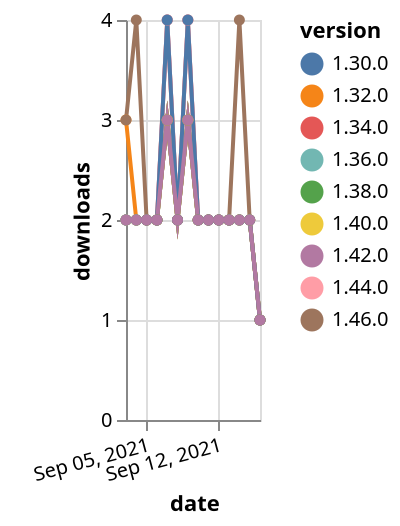 {"$schema": "https://vega.github.io/schema/vega-lite/v5.json", "description": "A simple bar chart with embedded data.", "data": {"values": [{"date": "2021-09-03", "total": 2445, "delta": 2, "version": "1.34.0"}, {"date": "2021-09-04", "total": 2447, "delta": 2, "version": "1.34.0"}, {"date": "2021-09-05", "total": 2449, "delta": 2, "version": "1.34.0"}, {"date": "2021-09-06", "total": 2451, "delta": 2, "version": "1.34.0"}, {"date": "2021-09-07", "total": 2455, "delta": 4, "version": "1.34.0"}, {"date": "2021-09-08", "total": 2457, "delta": 2, "version": "1.34.0"}, {"date": "2021-09-09", "total": 2461, "delta": 4, "version": "1.34.0"}, {"date": "2021-09-10", "total": 2463, "delta": 2, "version": "1.34.0"}, {"date": "2021-09-11", "total": 2465, "delta": 2, "version": "1.34.0"}, {"date": "2021-09-12", "total": 2467, "delta": 2, "version": "1.34.0"}, {"date": "2021-09-13", "total": 2469, "delta": 2, "version": "1.34.0"}, {"date": "2021-09-14", "total": 2471, "delta": 2, "version": "1.34.0"}, {"date": "2021-09-15", "total": 2473, "delta": 2, "version": "1.34.0"}, {"date": "2021-09-16", "total": 2474, "delta": 1, "version": "1.34.0"}, {"date": "2021-09-03", "total": 2617, "delta": 3, "version": "1.32.0"}, {"date": "2021-09-04", "total": 2619, "delta": 2, "version": "1.32.0"}, {"date": "2021-09-05", "total": 2621, "delta": 2, "version": "1.32.0"}, {"date": "2021-09-06", "total": 2623, "delta": 2, "version": "1.32.0"}, {"date": "2021-09-07", "total": 2626, "delta": 3, "version": "1.32.0"}, {"date": "2021-09-08", "total": 2628, "delta": 2, "version": "1.32.0"}, {"date": "2021-09-09", "total": 2631, "delta": 3, "version": "1.32.0"}, {"date": "2021-09-10", "total": 2633, "delta": 2, "version": "1.32.0"}, {"date": "2021-09-11", "total": 2635, "delta": 2, "version": "1.32.0"}, {"date": "2021-09-12", "total": 2637, "delta": 2, "version": "1.32.0"}, {"date": "2021-09-13", "total": 2639, "delta": 2, "version": "1.32.0"}, {"date": "2021-09-14", "total": 2641, "delta": 2, "version": "1.32.0"}, {"date": "2021-09-15", "total": 2643, "delta": 2, "version": "1.32.0"}, {"date": "2021-09-16", "total": 2644, "delta": 1, "version": "1.32.0"}, {"date": "2021-09-03", "total": 707, "delta": 2, "version": "1.44.0"}, {"date": "2021-09-04", "total": 709, "delta": 2, "version": "1.44.0"}, {"date": "2021-09-05", "total": 711, "delta": 2, "version": "1.44.0"}, {"date": "2021-09-06", "total": 713, "delta": 2, "version": "1.44.0"}, {"date": "2021-09-07", "total": 717, "delta": 4, "version": "1.44.0"}, {"date": "2021-09-08", "total": 719, "delta": 2, "version": "1.44.0"}, {"date": "2021-09-09", "total": 723, "delta": 4, "version": "1.44.0"}, {"date": "2021-09-10", "total": 725, "delta": 2, "version": "1.44.0"}, {"date": "2021-09-11", "total": 727, "delta": 2, "version": "1.44.0"}, {"date": "2021-09-12", "total": 729, "delta": 2, "version": "1.44.0"}, {"date": "2021-09-13", "total": 731, "delta": 2, "version": "1.44.0"}, {"date": "2021-09-14", "total": 733, "delta": 2, "version": "1.44.0"}, {"date": "2021-09-15", "total": 735, "delta": 2, "version": "1.44.0"}, {"date": "2021-09-16", "total": 736, "delta": 1, "version": "1.44.0"}, {"date": "2021-09-03", "total": 1638, "delta": 2, "version": "1.38.0"}, {"date": "2021-09-04", "total": 1640, "delta": 2, "version": "1.38.0"}, {"date": "2021-09-05", "total": 1642, "delta": 2, "version": "1.38.0"}, {"date": "2021-09-06", "total": 1644, "delta": 2, "version": "1.38.0"}, {"date": "2021-09-07", "total": 1647, "delta": 3, "version": "1.38.0"}, {"date": "2021-09-08", "total": 1649, "delta": 2, "version": "1.38.0"}, {"date": "2021-09-09", "total": 1652, "delta": 3, "version": "1.38.0"}, {"date": "2021-09-10", "total": 1654, "delta": 2, "version": "1.38.0"}, {"date": "2021-09-11", "total": 1656, "delta": 2, "version": "1.38.0"}, {"date": "2021-09-12", "total": 1658, "delta": 2, "version": "1.38.0"}, {"date": "2021-09-13", "total": 1660, "delta": 2, "version": "1.38.0"}, {"date": "2021-09-14", "total": 1662, "delta": 2, "version": "1.38.0"}, {"date": "2021-09-15", "total": 1664, "delta": 2, "version": "1.38.0"}, {"date": "2021-09-16", "total": 1665, "delta": 1, "version": "1.38.0"}, {"date": "2021-09-03", "total": 2058, "delta": 2, "version": "1.36.0"}, {"date": "2021-09-04", "total": 2060, "delta": 2, "version": "1.36.0"}, {"date": "2021-09-05", "total": 2062, "delta": 2, "version": "1.36.0"}, {"date": "2021-09-06", "total": 2064, "delta": 2, "version": "1.36.0"}, {"date": "2021-09-07", "total": 2067, "delta": 3, "version": "1.36.0"}, {"date": "2021-09-08", "total": 2069, "delta": 2, "version": "1.36.0"}, {"date": "2021-09-09", "total": 2072, "delta": 3, "version": "1.36.0"}, {"date": "2021-09-10", "total": 2074, "delta": 2, "version": "1.36.0"}, {"date": "2021-09-11", "total": 2076, "delta": 2, "version": "1.36.0"}, {"date": "2021-09-12", "total": 2078, "delta": 2, "version": "1.36.0"}, {"date": "2021-09-13", "total": 2080, "delta": 2, "version": "1.36.0"}, {"date": "2021-09-14", "total": 2082, "delta": 2, "version": "1.36.0"}, {"date": "2021-09-15", "total": 2084, "delta": 2, "version": "1.36.0"}, {"date": "2021-09-16", "total": 2085, "delta": 1, "version": "1.36.0"}, {"date": "2021-09-03", "total": 1458, "delta": 2, "version": "1.40.0"}, {"date": "2021-09-04", "total": 1460, "delta": 2, "version": "1.40.0"}, {"date": "2021-09-05", "total": 1462, "delta": 2, "version": "1.40.0"}, {"date": "2021-09-06", "total": 1464, "delta": 2, "version": "1.40.0"}, {"date": "2021-09-07", "total": 1467, "delta": 3, "version": "1.40.0"}, {"date": "2021-09-08", "total": 1469, "delta": 2, "version": "1.40.0"}, {"date": "2021-09-09", "total": 1472, "delta": 3, "version": "1.40.0"}, {"date": "2021-09-10", "total": 1474, "delta": 2, "version": "1.40.0"}, {"date": "2021-09-11", "total": 1476, "delta": 2, "version": "1.40.0"}, {"date": "2021-09-12", "total": 1478, "delta": 2, "version": "1.40.0"}, {"date": "2021-09-13", "total": 1480, "delta": 2, "version": "1.40.0"}, {"date": "2021-09-14", "total": 1482, "delta": 2, "version": "1.40.0"}, {"date": "2021-09-15", "total": 1484, "delta": 2, "version": "1.40.0"}, {"date": "2021-09-16", "total": 1485, "delta": 1, "version": "1.40.0"}, {"date": "2021-09-03", "total": 221, "delta": 3, "version": "1.46.0"}, {"date": "2021-09-04", "total": 225, "delta": 4, "version": "1.46.0"}, {"date": "2021-09-05", "total": 227, "delta": 2, "version": "1.46.0"}, {"date": "2021-09-06", "total": 229, "delta": 2, "version": "1.46.0"}, {"date": "2021-09-07", "total": 232, "delta": 3, "version": "1.46.0"}, {"date": "2021-09-08", "total": 234, "delta": 2, "version": "1.46.0"}, {"date": "2021-09-09", "total": 237, "delta": 3, "version": "1.46.0"}, {"date": "2021-09-10", "total": 239, "delta": 2, "version": "1.46.0"}, {"date": "2021-09-11", "total": 241, "delta": 2, "version": "1.46.0"}, {"date": "2021-09-12", "total": 243, "delta": 2, "version": "1.46.0"}, {"date": "2021-09-13", "total": 245, "delta": 2, "version": "1.46.0"}, {"date": "2021-09-14", "total": 249, "delta": 4, "version": "1.46.0"}, {"date": "2021-09-15", "total": 251, "delta": 2, "version": "1.46.0"}, {"date": "2021-09-16", "total": 252, "delta": 1, "version": "1.46.0"}, {"date": "2021-09-03", "total": 3093, "delta": 2, "version": "1.30.0"}, {"date": "2021-09-04", "total": 3095, "delta": 2, "version": "1.30.0"}, {"date": "2021-09-05", "total": 3097, "delta": 2, "version": "1.30.0"}, {"date": "2021-09-06", "total": 3099, "delta": 2, "version": "1.30.0"}, {"date": "2021-09-07", "total": 3103, "delta": 4, "version": "1.30.0"}, {"date": "2021-09-08", "total": 3105, "delta": 2, "version": "1.30.0"}, {"date": "2021-09-09", "total": 3109, "delta": 4, "version": "1.30.0"}, {"date": "2021-09-10", "total": 3111, "delta": 2, "version": "1.30.0"}, {"date": "2021-09-11", "total": 3113, "delta": 2, "version": "1.30.0"}, {"date": "2021-09-12", "total": 3115, "delta": 2, "version": "1.30.0"}, {"date": "2021-09-13", "total": 3117, "delta": 2, "version": "1.30.0"}, {"date": "2021-09-14", "total": 3119, "delta": 2, "version": "1.30.0"}, {"date": "2021-09-15", "total": 3121, "delta": 2, "version": "1.30.0"}, {"date": "2021-09-16", "total": 3122, "delta": 1, "version": "1.30.0"}, {"date": "2021-09-03", "total": 1007, "delta": 2, "version": "1.42.0"}, {"date": "2021-09-04", "total": 1009, "delta": 2, "version": "1.42.0"}, {"date": "2021-09-05", "total": 1011, "delta": 2, "version": "1.42.0"}, {"date": "2021-09-06", "total": 1013, "delta": 2, "version": "1.42.0"}, {"date": "2021-09-07", "total": 1016, "delta": 3, "version": "1.42.0"}, {"date": "2021-09-08", "total": 1018, "delta": 2, "version": "1.42.0"}, {"date": "2021-09-09", "total": 1021, "delta": 3, "version": "1.42.0"}, {"date": "2021-09-10", "total": 1023, "delta": 2, "version": "1.42.0"}, {"date": "2021-09-11", "total": 1025, "delta": 2, "version": "1.42.0"}, {"date": "2021-09-12", "total": 1027, "delta": 2, "version": "1.42.0"}, {"date": "2021-09-13", "total": 1029, "delta": 2, "version": "1.42.0"}, {"date": "2021-09-14", "total": 1031, "delta": 2, "version": "1.42.0"}, {"date": "2021-09-15", "total": 1033, "delta": 2, "version": "1.42.0"}, {"date": "2021-09-16", "total": 1034, "delta": 1, "version": "1.42.0"}]}, "width": "container", "mark": {"type": "line", "point": {"filled": true}}, "encoding": {"x": {"field": "date", "type": "temporal", "timeUnit": "yearmonthdate", "title": "date", "axis": {"labelAngle": -15}}, "y": {"field": "delta", "type": "quantitative", "title": "downloads"}, "color": {"field": "version", "type": "nominal"}, "tooltip": {"field": "delta"}}}